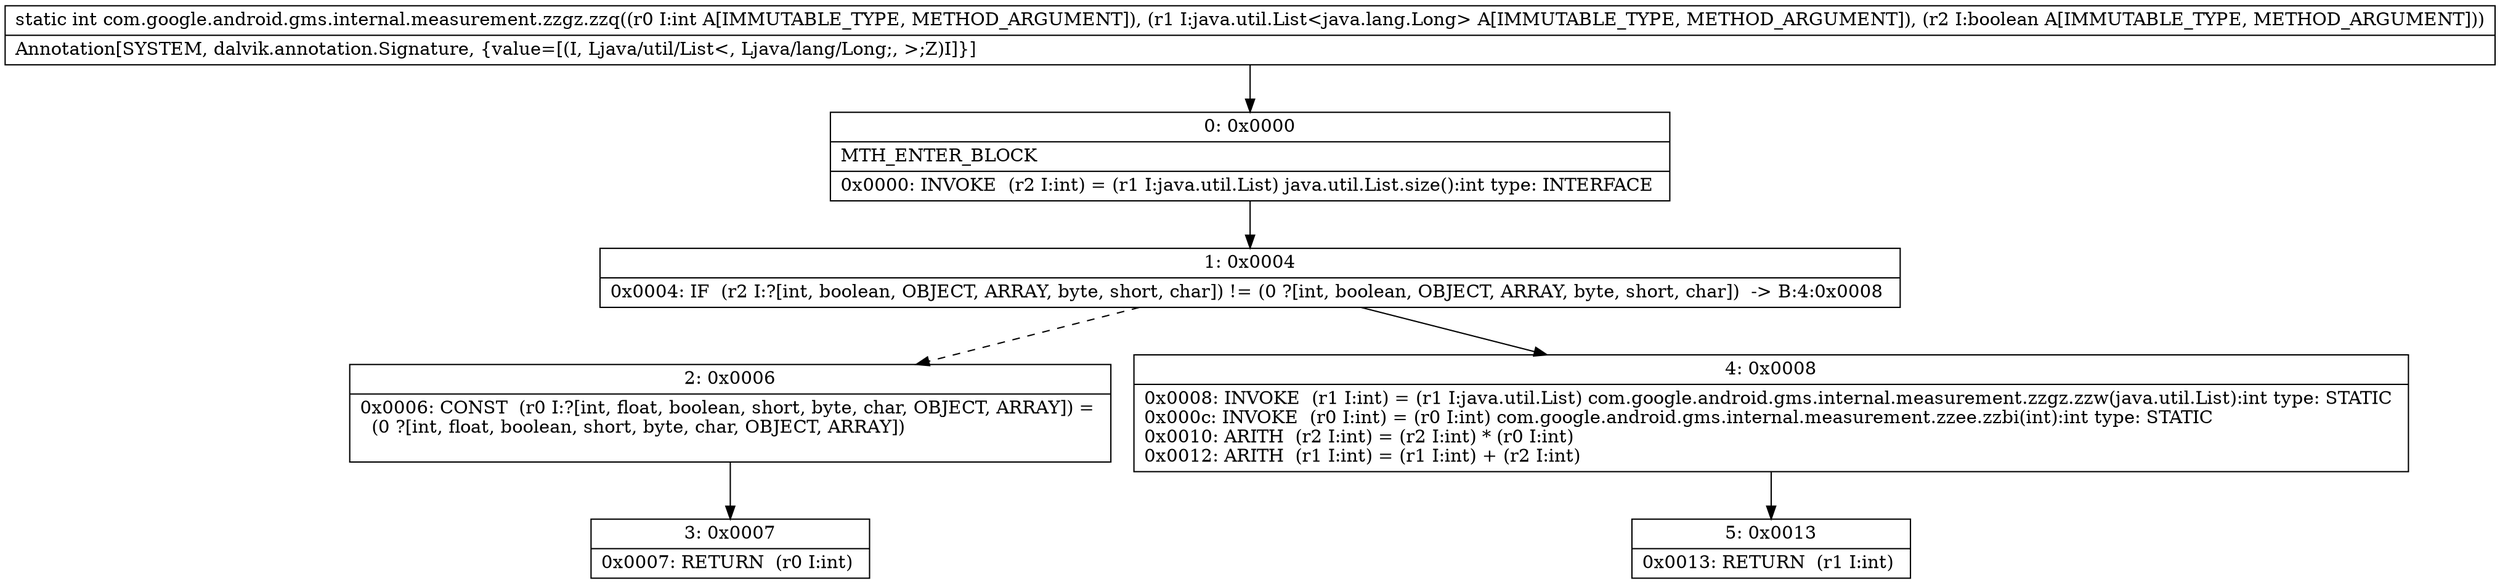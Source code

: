 digraph "CFG forcom.google.android.gms.internal.measurement.zzgz.zzq(ILjava\/util\/List;Z)I" {
Node_0 [shape=record,label="{0\:\ 0x0000|MTH_ENTER_BLOCK\l|0x0000: INVOKE  (r2 I:int) = (r1 I:java.util.List) java.util.List.size():int type: INTERFACE \l}"];
Node_1 [shape=record,label="{1\:\ 0x0004|0x0004: IF  (r2 I:?[int, boolean, OBJECT, ARRAY, byte, short, char]) != (0 ?[int, boolean, OBJECT, ARRAY, byte, short, char])  \-\> B:4:0x0008 \l}"];
Node_2 [shape=record,label="{2\:\ 0x0006|0x0006: CONST  (r0 I:?[int, float, boolean, short, byte, char, OBJECT, ARRAY]) = \l  (0 ?[int, float, boolean, short, byte, char, OBJECT, ARRAY])\l \l}"];
Node_3 [shape=record,label="{3\:\ 0x0007|0x0007: RETURN  (r0 I:int) \l}"];
Node_4 [shape=record,label="{4\:\ 0x0008|0x0008: INVOKE  (r1 I:int) = (r1 I:java.util.List) com.google.android.gms.internal.measurement.zzgz.zzw(java.util.List):int type: STATIC \l0x000c: INVOKE  (r0 I:int) = (r0 I:int) com.google.android.gms.internal.measurement.zzee.zzbi(int):int type: STATIC \l0x0010: ARITH  (r2 I:int) = (r2 I:int) * (r0 I:int) \l0x0012: ARITH  (r1 I:int) = (r1 I:int) + (r2 I:int) \l}"];
Node_5 [shape=record,label="{5\:\ 0x0013|0x0013: RETURN  (r1 I:int) \l}"];
MethodNode[shape=record,label="{static int com.google.android.gms.internal.measurement.zzgz.zzq((r0 I:int A[IMMUTABLE_TYPE, METHOD_ARGUMENT]), (r1 I:java.util.List\<java.lang.Long\> A[IMMUTABLE_TYPE, METHOD_ARGUMENT]), (r2 I:boolean A[IMMUTABLE_TYPE, METHOD_ARGUMENT]))  | Annotation[SYSTEM, dalvik.annotation.Signature, \{value=[(I, Ljava\/util\/List\<, Ljava\/lang\/Long;, \>;Z)I]\}]\l}"];
MethodNode -> Node_0;
Node_0 -> Node_1;
Node_1 -> Node_2[style=dashed];
Node_1 -> Node_4;
Node_2 -> Node_3;
Node_4 -> Node_5;
}

